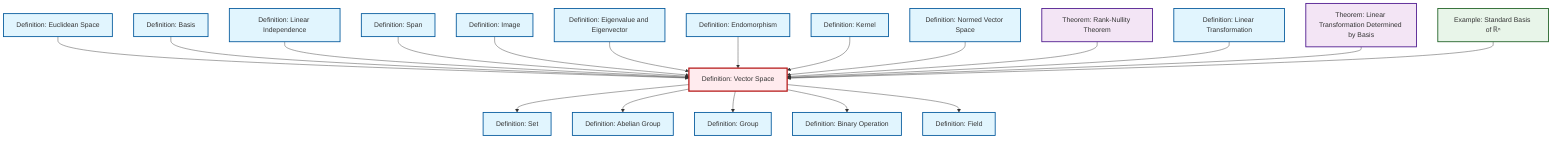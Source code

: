 graph TD
    classDef definition fill:#e1f5fe,stroke:#01579b,stroke-width:2px
    classDef theorem fill:#f3e5f5,stroke:#4a148c,stroke-width:2px
    classDef axiom fill:#fff3e0,stroke:#e65100,stroke-width:2px
    classDef example fill:#e8f5e9,stroke:#1b5e20,stroke-width:2px
    classDef current fill:#ffebee,stroke:#b71c1c,stroke-width:3px
    def-field["Definition: Field"]:::definition
    def-linear-transformation["Definition: Linear Transformation"]:::definition
    def-vector-space["Definition: Vector Space"]:::definition
    def-kernel["Definition: Kernel"]:::definition
    def-image["Definition: Image"]:::definition
    def-group["Definition: Group"]:::definition
    def-linear-independence["Definition: Linear Independence"]:::definition
    thm-linear-transformation-basis["Theorem: Linear Transformation Determined by Basis"]:::theorem
    def-normed-vector-space["Definition: Normed Vector Space"]:::definition
    def-abelian-group["Definition: Abelian Group"]:::definition
    def-binary-operation["Definition: Binary Operation"]:::definition
    def-span["Definition: Span"]:::definition
    def-endomorphism["Definition: Endomorphism"]:::definition
    def-euclidean-space["Definition: Euclidean Space"]:::definition
    thm-rank-nullity["Theorem: Rank-Nullity Theorem"]:::theorem
    ex-standard-basis-rn["Example: Standard Basis of ℝⁿ"]:::example
    def-eigenvalue-eigenvector["Definition: Eigenvalue and Eigenvector"]:::definition
    def-set["Definition: Set"]:::definition
    def-basis["Definition: Basis"]:::definition
    def-vector-space --> def-set
    def-euclidean-space --> def-vector-space
    def-basis --> def-vector-space
    def-linear-independence --> def-vector-space
    def-span --> def-vector-space
    def-image --> def-vector-space
    def-vector-space --> def-abelian-group
    def-eigenvalue-eigenvector --> def-vector-space
    def-endomorphism --> def-vector-space
    def-vector-space --> def-group
    def-vector-space --> def-binary-operation
    def-kernel --> def-vector-space
    def-normed-vector-space --> def-vector-space
    thm-rank-nullity --> def-vector-space
    def-linear-transformation --> def-vector-space
    thm-linear-transformation-basis --> def-vector-space
    def-vector-space --> def-field
    ex-standard-basis-rn --> def-vector-space
    class def-vector-space current